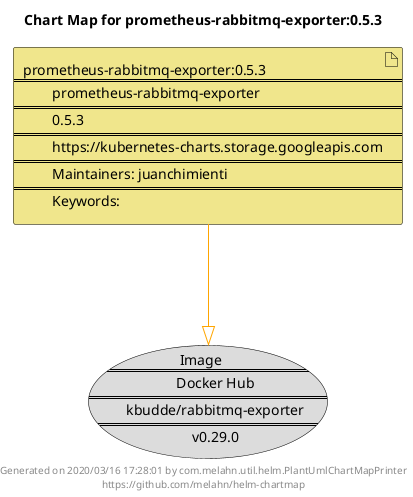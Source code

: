 @startuml
skinparam linetype ortho
skinparam backgroundColor white
skinparam usecaseBorderColor black
skinparam usecaseArrowColor LightSlateGray
skinparam artifactBorderColor black
skinparam artifactArrowColor LightSlateGray

title Chart Map for prometheus-rabbitmq-exporter:0.5.3

'There is one referenced Helm Chart
artifact "prometheus-rabbitmq-exporter:0.5.3\n====\n\tprometheus-rabbitmq-exporter\n====\n\t0.5.3\n====\n\thttps://kubernetes-charts.storage.googleapis.com\n====\n\tMaintainers: juanchimienti\n====\n\tKeywords: " as prometheus_rabbitmq_exporter_0_5_3 #Khaki

'There is one referenced Docker Image
usecase "Image\n====\n\tDocker Hub\n====\n\tkbudde/rabbitmq-exporter\n====\n\tv0.29.0" as kbudde_rabbitmq_exporter_v0_29_0 #Gainsboro

'Chart Dependencies
prometheus_rabbitmq_exporter_0_5_3--[#orange]-|>kbudde_rabbitmq_exporter_v0_29_0

center footer Generated on 2020/03/16 17:28:01 by com.melahn.util.helm.PlantUmlChartMapPrinter\nhttps://github.com/melahn/helm-chartmap
@enduml
